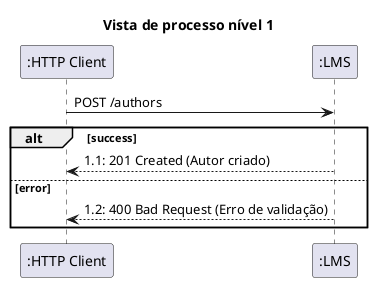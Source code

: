 @startuml
hide circle
skinparam classAttributeIconSize 0
title Vista de processo nível 1

participant ":HTTP Client" as Client
participant ":LMS" as System

' Criação de autor
Client -> System: POST /authors
alt success
    System --> Client: 1.1: 201 Created (Autor criado)
else error
    System --> Client: 1.2: 400 Bad Request (Erro de validação)
end




@enduml
